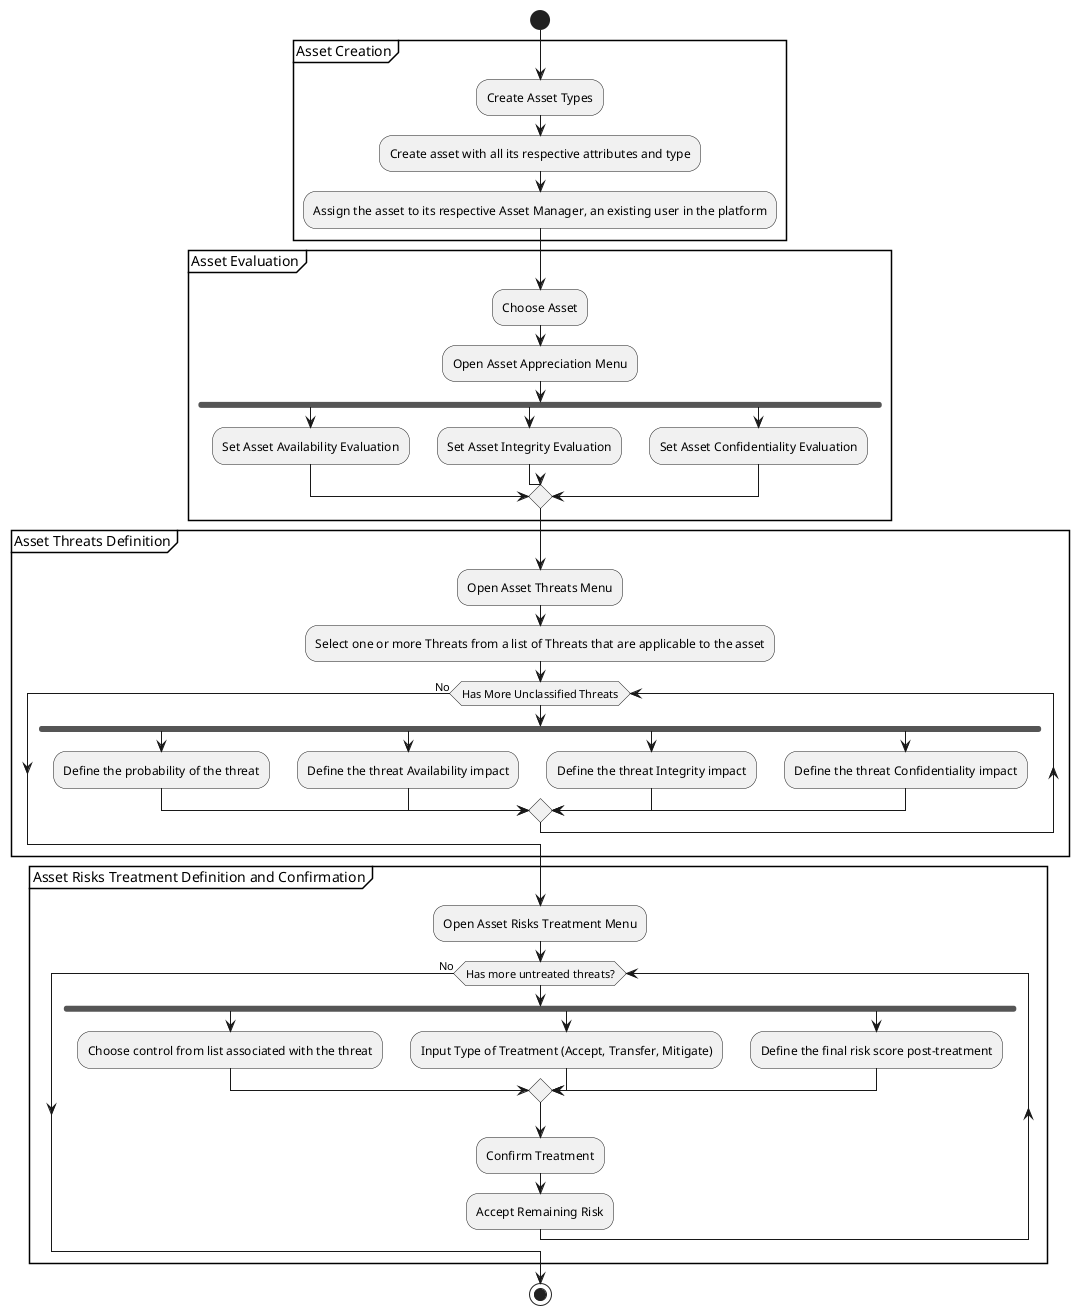 @startuml
start
group Asset Creation
:Create Asset Types;
:Create asset with all its respective attributes and type;
:Assign the asset to its respective Asset Manager, an existing user in the platform;
end group
group Asset Evaluation
:Choose Asset;
:Open Asset Appreciation Menu;
fork
    :Set Asset Availability Evaluation;
fork again
    :Set Asset Integrity Evaluation;
fork again
    :Set Asset Confidentiality Evaluation;
end merge
end group
group Asset Threats Definition
:Open Asset Threats Menu;
:Select one or more Threats from a list of Threats that are applicable to the asset;
while (Has More Unclassified Threats)
    fork
        :Define the probability of the threat;
    fork again
        :Define the threat Availability impact;
    fork again
        :Define the threat Integrity impact;
    fork again
        :Define the threat Confidentiality impact;
    end merge
endwhile(No)
end group
group Asset Risks Treatment Definition and Confirmation
:Open Asset Risks Treatment Menu;
while(Has more untreated threats?)
        fork
            :Choose control from list associated with the threat;
        fork again
            :Input Type of Treatment (Accept, Transfer, Mitigate);
        fork again
            :Define the final risk score post-treatment;
        end merge
        /'
        if (Evaluate Treatment) then (Accept Treatment)

        else(Reject Treatment)
            :Remove Treatment;
        endif
        '/
        :Confirm Treatment;
        :Accept Remaining Risk;
endwhile(No)
end group
stop
@enduml
